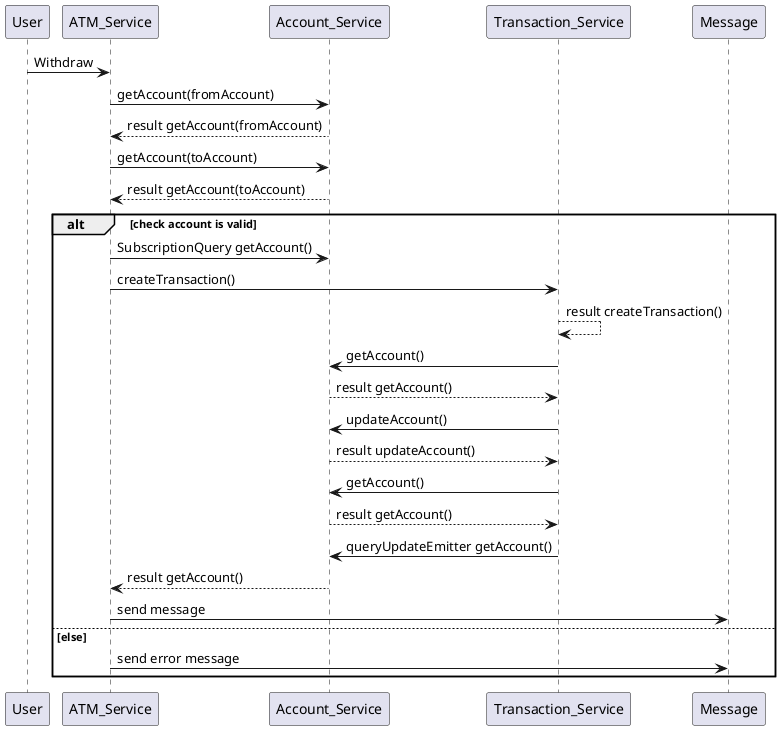 @startuml

participant User as USER
participant ATM_Service as ATM
participant Account_Service as ACCOUNT
participant Transaction_Service as TRANSACTION
participant Message as MESSAGE

USER -> ATM: Withdraw

ATM -> ACCOUNT: getAccount(fromAccount)
ACCOUNT --> ATM: result getAccount(fromAccount)

ATM -> ACCOUNT: getAccount(toAccount)
ACCOUNT --> ATM: result getAccount(toAccount)

alt check account is valid
    ATM -> ACCOUNT: SubscriptionQuery getAccount()
    ATM -> TRANSACTION: createTransaction()
    TRANSACTION --> TRANSACTION: result createTransaction()

    TRANSACTION -> ACCOUNT: getAccount()
    ACCOUNT --> TRANSACTION: result getAccount()

    TRANSACTION -> ACCOUNT: updateAccount()
    ACCOUNT --> TRANSACTION: result updateAccount()

    TRANSACTION -> ACCOUNT: getAccount()
    ACCOUNT --> TRANSACTION: result getAccount()

    TRANSACTION -> ACCOUNT: queryUpdateEmitter getAccount()
    ACCOUNT --> ATM: result getAccount()

    ATM -> MESSAGE: send message

else else
    ATM -> MESSAGE: send error message
end


@enduml
